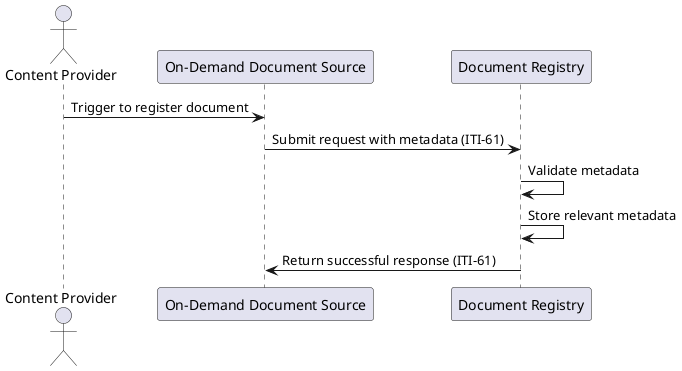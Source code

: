 @startuml
actor "Content Provider" as CS
participant "On-Demand Document Source" as ODDS
participant "Document Registry" as DReg

CS -> ODDS: Trigger to register document
ODDS -> DReg: Submit request with metadata (ITI-61)
DReg -> DReg: Validate metadata
DReg -> DReg: Store relevant metadata
DReg -> ODDS: Return successful response (ITI-61)
@enduml
